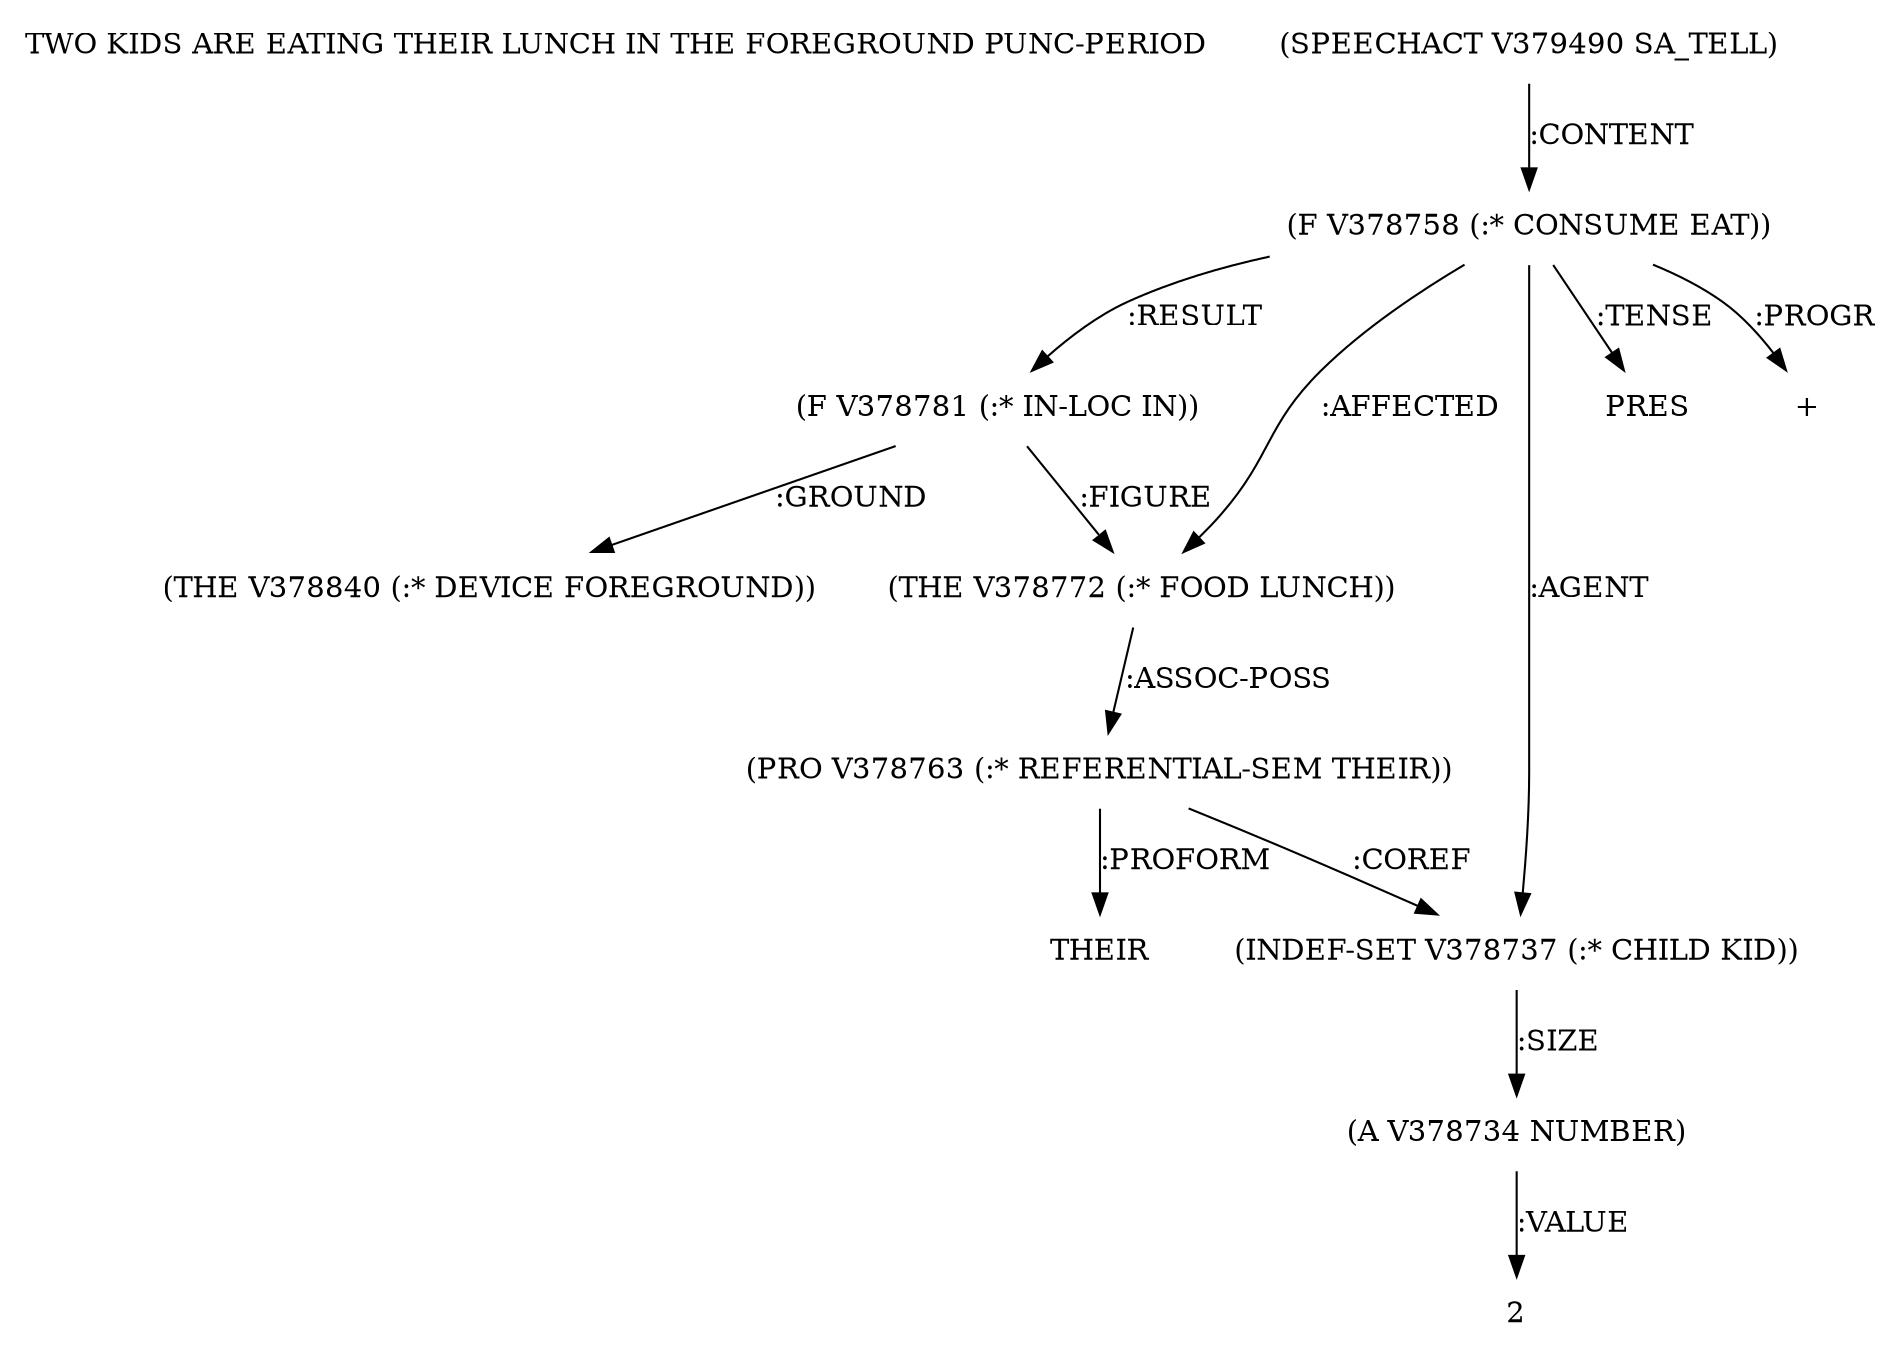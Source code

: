 digraph Terms {
  node [shape=none]
  "TWO KIDS ARE EATING THEIR LUNCH IN THE FOREGROUND PUNC-PERIOD"
  "V379490" [label="(SPEECHACT V379490 SA_TELL)"]
  "V379490" -> "V378758" [label=":CONTENT"]
  "V378758" [label="(F V378758 (:* CONSUME EAT))"]
  "V378758" -> "V378781" [label=":RESULT"]
  "V378758" -> "V378737" [label=":AGENT"]
  "V378758" -> "V378772" [label=":AFFECTED"]
  "V378758" -> "NT380228" [label=":TENSE"]
  "NT380228" [label="PRES"]
  "V378758" -> "NT380229" [label=":PROGR"]
  "NT380229" [label="+"]
  "V378737" [label="(INDEF-SET V378737 (:* CHILD KID))"]
  "V378737" -> "V378734" [label=":SIZE"]
  "V378734" [label="(A V378734 NUMBER)"]
  "V378734" -> "NT380230" [label=":VALUE"]
  "NT380230" [label="2"]
  "V378772" [label="(THE V378772 (:* FOOD LUNCH))"]
  "V378772" -> "V378763" [label=":ASSOC-POSS"]
  "V378763" [label="(PRO V378763 (:* REFERENTIAL-SEM THEIR))"]
  "V378763" -> "NT380231" [label=":PROFORM"]
  "NT380231" [label="THEIR"]
  "V378763" -> "V378737" [label=":COREF"]
  "V378781" [label="(F V378781 (:* IN-LOC IN))"]
  "V378781" -> "V378840" [label=":GROUND"]
  "V378781" -> "V378772" [label=":FIGURE"]
  "V378840" [label="(THE V378840 (:* DEVICE FOREGROUND))"]
}
